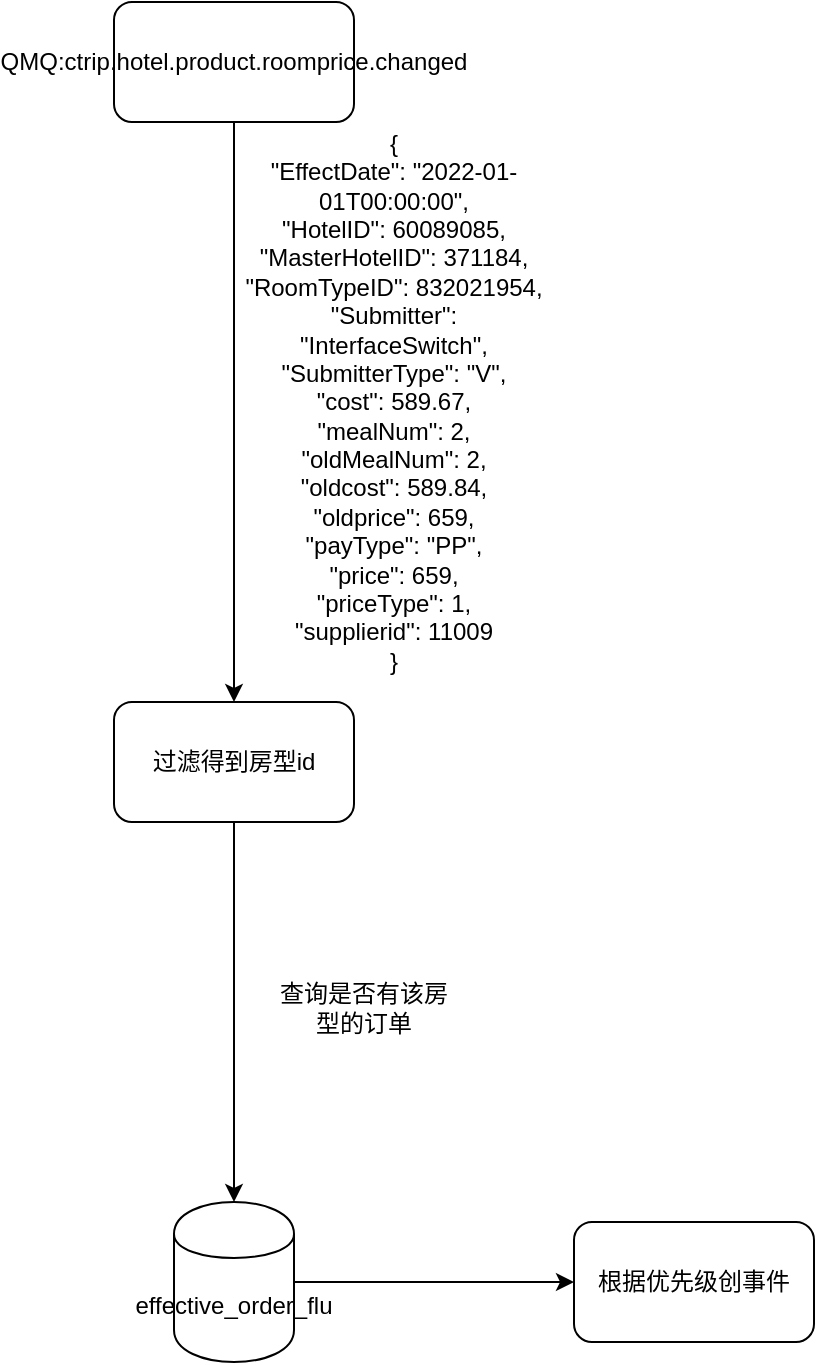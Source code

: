 <mxfile version="14.9.1" type="github">
  <diagram id="C5RBs43oDa-KdzZeNtuy" name="Page-1">
    <mxGraphModel dx="1182" dy="772" grid="1" gridSize="10" guides="1" tooltips="1" connect="1" arrows="1" fold="1" page="1" pageScale="1" pageWidth="827" pageHeight="1169" math="0" shadow="0">
      <root>
        <mxCell id="WIyWlLk6GJQsqaUBKTNV-0" />
        <mxCell id="WIyWlLk6GJQsqaUBKTNV-1" parent="WIyWlLk6GJQsqaUBKTNV-0" />
        <mxCell id="qw62MAh8Sn7VCw7q1j_K-2" value="" style="edgeStyle=orthogonalEdgeStyle;rounded=0;orthogonalLoop=1;jettySize=auto;html=1;" edge="1" parent="WIyWlLk6GJQsqaUBKTNV-1" source="qw62MAh8Sn7VCw7q1j_K-0" target="qw62MAh8Sn7VCw7q1j_K-1">
          <mxGeometry relative="1" as="geometry" />
        </mxCell>
        <mxCell id="qw62MAh8Sn7VCw7q1j_K-0" value="QMQ:&lt;span&gt;ctrip.hotel.product.roomprice.changed&lt;/span&gt;" style="rounded=1;whiteSpace=wrap;html=1;" vertex="1" parent="WIyWlLk6GJQsqaUBKTNV-1">
          <mxGeometry x="160" y="110" width="120" height="60" as="geometry" />
        </mxCell>
        <mxCell id="qw62MAh8Sn7VCw7q1j_K-7" value="" style="edgeStyle=orthogonalEdgeStyle;rounded=0;orthogonalLoop=1;jettySize=auto;html=1;" edge="1" parent="WIyWlLk6GJQsqaUBKTNV-1" source="qw62MAh8Sn7VCw7q1j_K-1" target="qw62MAh8Sn7VCw7q1j_K-6">
          <mxGeometry relative="1" as="geometry" />
        </mxCell>
        <mxCell id="qw62MAh8Sn7VCw7q1j_K-1" value="过滤得到房型id" style="rounded=1;whiteSpace=wrap;html=1;" vertex="1" parent="WIyWlLk6GJQsqaUBKTNV-1">
          <mxGeometry x="160" y="460" width="120" height="60" as="geometry" />
        </mxCell>
        <mxCell id="qw62MAh8Sn7VCw7q1j_K-3" value="&lt;div&gt;{&lt;/div&gt;&lt;div&gt;&lt;span&gt;	&lt;/span&gt;&quot;EffectDate&quot;: &quot;2022-01-01T00:00:00&quot;,&lt;/div&gt;&lt;div&gt;&lt;span&gt;	&lt;/span&gt;&quot;HotelID&quot;: 60089085,&lt;/div&gt;&lt;div&gt;&lt;span&gt;	&lt;/span&gt;&quot;MasterHotelID&quot;: 371184,&lt;/div&gt;&lt;div&gt;&lt;span&gt;	&lt;/span&gt;&quot;RoomTypeID&quot;: 832021954,&lt;/div&gt;&lt;div&gt;&lt;span&gt;	&lt;/span&gt;&quot;Submitter&quot;: &quot;InterfaceSwitch&quot;,&lt;/div&gt;&lt;div&gt;&lt;span&gt;	&lt;/span&gt;&quot;SubmitterType&quot;: &quot;V&quot;,&lt;/div&gt;&lt;div&gt;&lt;span&gt;	&lt;/span&gt;&quot;cost&quot;: 589.67,&lt;/div&gt;&lt;div&gt;&lt;span&gt;	&lt;/span&gt;&quot;mealNum&quot;: 2,&lt;/div&gt;&lt;div&gt;&lt;span&gt;	&lt;/span&gt;&quot;oldMealNum&quot;: 2,&lt;/div&gt;&lt;div&gt;&lt;span&gt;	&lt;/span&gt;&quot;oldcost&quot;: 589.84,&lt;/div&gt;&lt;div&gt;&lt;span&gt;	&lt;/span&gt;&quot;oldprice&quot;: 659,&lt;/div&gt;&lt;div&gt;&lt;span&gt;	&lt;/span&gt;&quot;payType&quot;: &quot;PP&quot;,&lt;/div&gt;&lt;div&gt;&lt;span&gt;	&lt;/span&gt;&quot;price&quot;: 659,&lt;/div&gt;&lt;div&gt;&lt;span&gt;	&lt;/span&gt;&quot;priceType&quot;: 1,&lt;/div&gt;&lt;div&gt;&lt;span&gt;	&lt;/span&gt;&quot;supplierid&quot;: 11009&lt;/div&gt;&lt;div&gt;}&lt;/div&gt;" style="text;html=1;strokeColor=none;fillColor=none;align=center;verticalAlign=middle;whiteSpace=wrap;rounded=0;" vertex="1" parent="WIyWlLk6GJQsqaUBKTNV-1">
          <mxGeometry x="220" y="240" width="160" height="140" as="geometry" />
        </mxCell>
        <mxCell id="qw62MAh8Sn7VCw7q1j_K-10" value="" style="edgeStyle=orthogonalEdgeStyle;rounded=0;orthogonalLoop=1;jettySize=auto;html=1;" edge="1" parent="WIyWlLk6GJQsqaUBKTNV-1" source="qw62MAh8Sn7VCw7q1j_K-6" target="qw62MAh8Sn7VCw7q1j_K-9">
          <mxGeometry relative="1" as="geometry" />
        </mxCell>
        <mxCell id="qw62MAh8Sn7VCw7q1j_K-6" value="&lt;p&gt;effective_order_flu&lt;/p&gt;" style="shape=cylinder;whiteSpace=wrap;html=1;boundedLbl=1;backgroundOutline=1;rounded=1;" vertex="1" parent="WIyWlLk6GJQsqaUBKTNV-1">
          <mxGeometry x="190" y="710" width="60" height="80" as="geometry" />
        </mxCell>
        <mxCell id="qw62MAh8Sn7VCw7q1j_K-8" value="查询是否有该房型的订单" style="text;html=1;strokeColor=none;fillColor=none;align=center;verticalAlign=middle;whiteSpace=wrap;rounded=0;" vertex="1" parent="WIyWlLk6GJQsqaUBKTNV-1">
          <mxGeometry x="240" y="585" width="90" height="55" as="geometry" />
        </mxCell>
        <mxCell id="qw62MAh8Sn7VCw7q1j_K-9" value="根据优先级创事件" style="rounded=1;whiteSpace=wrap;html=1;" vertex="1" parent="WIyWlLk6GJQsqaUBKTNV-1">
          <mxGeometry x="390" y="720" width="120" height="60" as="geometry" />
        </mxCell>
      </root>
    </mxGraphModel>
  </diagram>
</mxfile>
